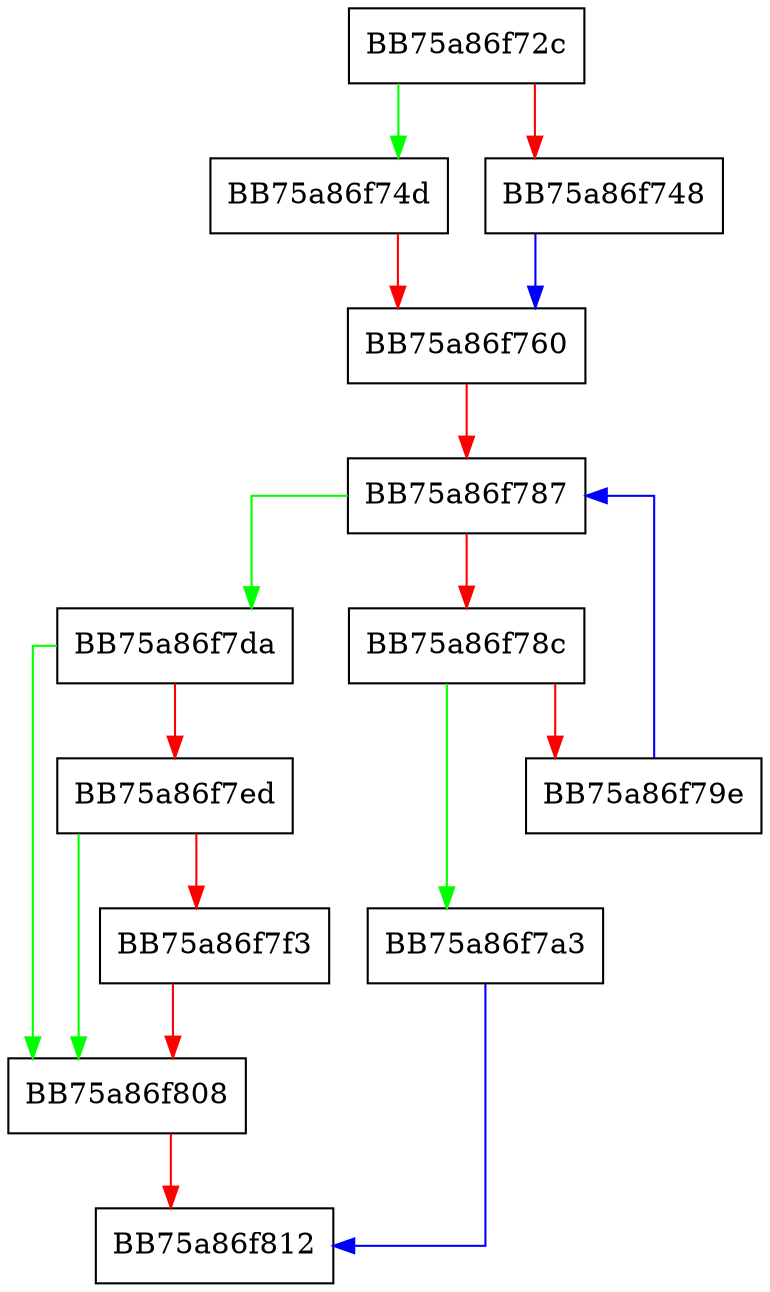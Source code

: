 digraph BmCloudCompletion {
  node [shape="box"];
  graph [splines=ortho];
  BB75a86f72c -> BB75a86f74d [color="green"];
  BB75a86f72c -> BB75a86f748 [color="red"];
  BB75a86f748 -> BB75a86f760 [color="blue"];
  BB75a86f74d -> BB75a86f760 [color="red"];
  BB75a86f760 -> BB75a86f787 [color="red"];
  BB75a86f787 -> BB75a86f7da [color="green"];
  BB75a86f787 -> BB75a86f78c [color="red"];
  BB75a86f78c -> BB75a86f7a3 [color="green"];
  BB75a86f78c -> BB75a86f79e [color="red"];
  BB75a86f79e -> BB75a86f787 [color="blue"];
  BB75a86f7a3 -> BB75a86f812 [color="blue"];
  BB75a86f7da -> BB75a86f808 [color="green"];
  BB75a86f7da -> BB75a86f7ed [color="red"];
  BB75a86f7ed -> BB75a86f808 [color="green"];
  BB75a86f7ed -> BB75a86f7f3 [color="red"];
  BB75a86f7f3 -> BB75a86f808 [color="red"];
  BB75a86f808 -> BB75a86f812 [color="red"];
}